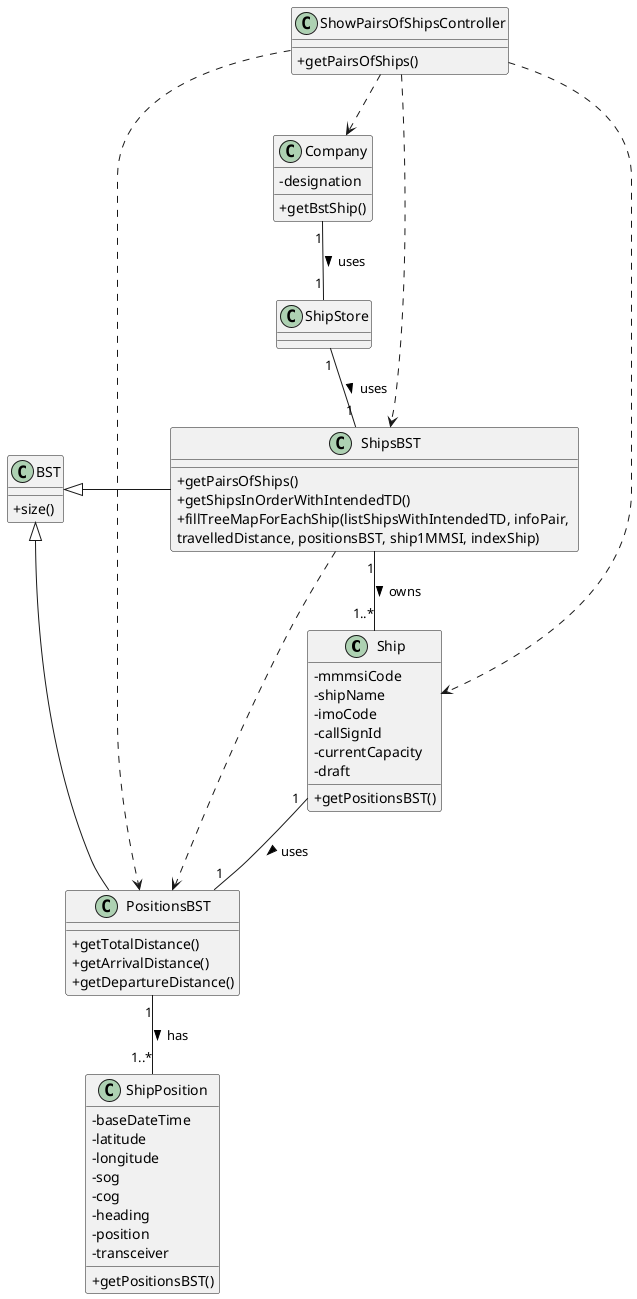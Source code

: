 @startuml

@startuml

skinparam classAttributeIconSize 0


class Ship {
    -mmmsiCode
    -shipName
    -imoCode
    -callSignId
    -currentCapacity /'added by us'/
    -draft
    +getPositionsBST()
}

class ShipPosition {
    -baseDateTime
    -latitude
    -longitude
    -sog
    -cog
    -heading
    -position
    -transceiver
    +getPositionsBST()
}

class ShipsBST {
    +getPairsOfShips()
    +getShipsInOrderWithIntendedTD()
    +fillTreeMapForEachShip(listShipsWithIntendedTD, infoPair, \ntravelledDistance, positionsBST, ship1MMSI, indexShip)
}

class PositionsBST {
    +getTotalDistance()
    +getArrivalDistance()
    +getDepartureDistance()
}

/'class ShowPairsOfShipsUI {}'/

class ShowPairsOfShipsController {
    +getPairsOfShips()
}

class Company {
    -designation
    +getBstShip()
}

class BST {
+size()
}

class ShipStore {}

/'Ship "1" -- "1..*" ShipPosition : has >'/
/'Company "1" -- "1..*" Ship : owns >'/

/'Company "1" -- "1" ShipsBST : uses >'/
Company "1" -- "1" ShipStore : uses >
ShipStore "1" -- "1" ShipsBST : uses >
ShipsBST "1" -- "1..*" Ship : owns >
Ship "1" -- "1" PositionsBST : uses >
PositionsBST "1" -- "1..*" ShipPosition : has >
/'ShowPairsOfShipsUI ..> ShowPairsOfShipsController'/
ShowPairsOfShipsController ..> Company
ShowPairsOfShipsController ..> ShipsBST
ShowPairsOfShipsController ..> Ship
ShowPairsOfShipsController ..> PositionsBST
ShipsBST ..> PositionsBST

BST <|- PositionsBST
BST <|- ShipsBST

@enduml